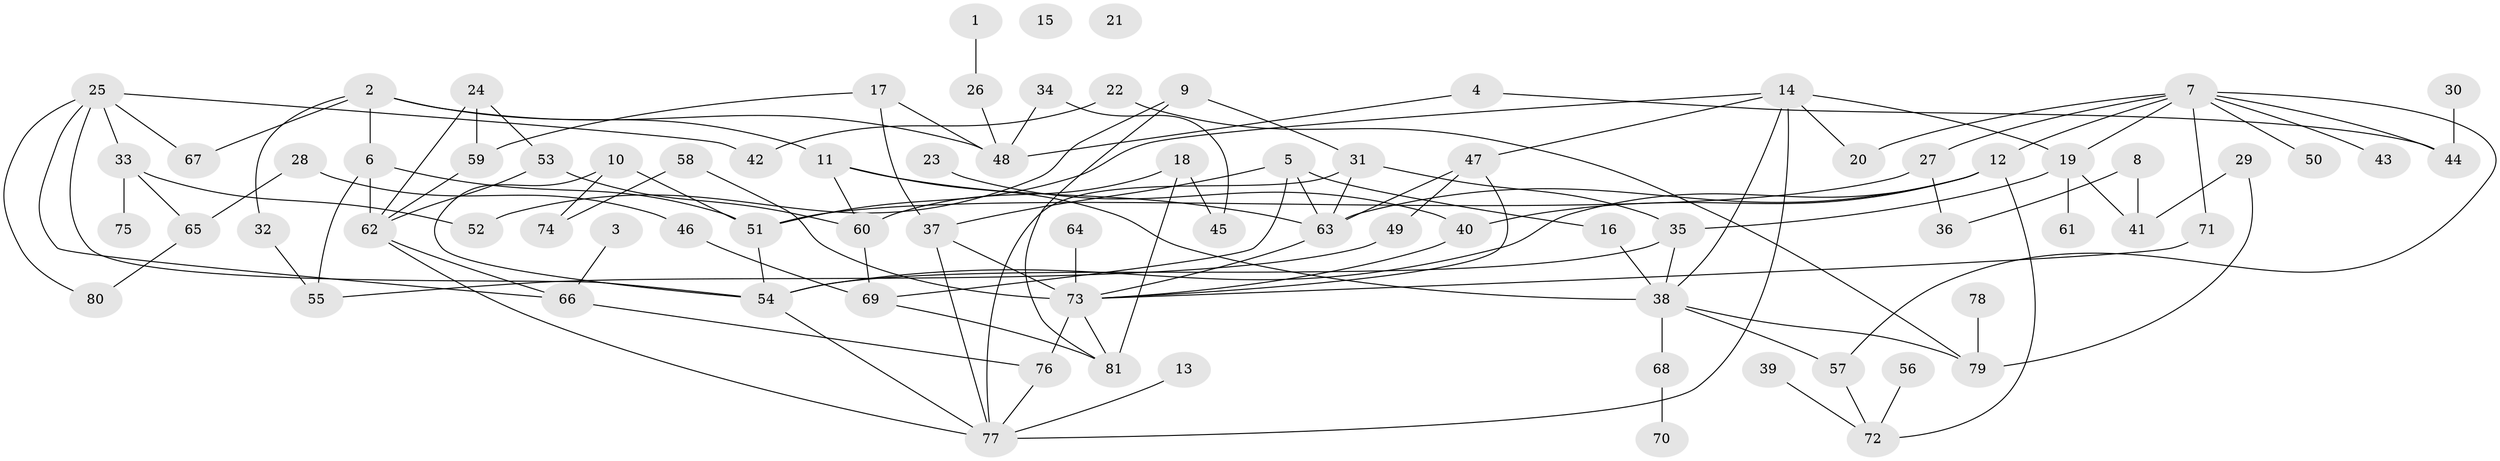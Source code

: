 // coarse degree distribution, {1: 0.19230769230769232, 5: 0.11538461538461539, 2: 0.17307692307692307, 6: 0.057692307692307696, 7: 0.019230769230769232, 9: 0.057692307692307696, 3: 0.19230769230769232, 8: 0.038461538461538464, 0: 0.038461538461538464, 4: 0.09615384615384616, 10: 0.019230769230769232}
// Generated by graph-tools (version 1.1) at 2025/41/03/06/25 10:41:24]
// undirected, 81 vertices, 123 edges
graph export_dot {
graph [start="1"]
  node [color=gray90,style=filled];
  1;
  2;
  3;
  4;
  5;
  6;
  7;
  8;
  9;
  10;
  11;
  12;
  13;
  14;
  15;
  16;
  17;
  18;
  19;
  20;
  21;
  22;
  23;
  24;
  25;
  26;
  27;
  28;
  29;
  30;
  31;
  32;
  33;
  34;
  35;
  36;
  37;
  38;
  39;
  40;
  41;
  42;
  43;
  44;
  45;
  46;
  47;
  48;
  49;
  50;
  51;
  52;
  53;
  54;
  55;
  56;
  57;
  58;
  59;
  60;
  61;
  62;
  63;
  64;
  65;
  66;
  67;
  68;
  69;
  70;
  71;
  72;
  73;
  74;
  75;
  76;
  77;
  78;
  79;
  80;
  81;
  1 -- 26;
  2 -- 6;
  2 -- 11;
  2 -- 32;
  2 -- 48;
  2 -- 67;
  3 -- 66;
  4 -- 44;
  4 -- 48;
  5 -- 16;
  5 -- 37;
  5 -- 63;
  5 -- 69;
  6 -- 51;
  6 -- 55;
  6 -- 62;
  7 -- 12;
  7 -- 19;
  7 -- 20;
  7 -- 27;
  7 -- 43;
  7 -- 44;
  7 -- 50;
  7 -- 57;
  7 -- 71;
  8 -- 36;
  8 -- 41;
  9 -- 31;
  9 -- 52;
  9 -- 81;
  10 -- 51;
  10 -- 54;
  10 -- 74;
  11 -- 38;
  11 -- 60;
  11 -- 63;
  12 -- 40;
  12 -- 54;
  12 -- 63;
  12 -- 72;
  13 -- 77;
  14 -- 19;
  14 -- 20;
  14 -- 38;
  14 -- 47;
  14 -- 51;
  14 -- 77;
  16 -- 38;
  17 -- 37;
  17 -- 48;
  17 -- 59;
  18 -- 45;
  18 -- 60;
  18 -- 81;
  19 -- 35;
  19 -- 41;
  19 -- 61;
  22 -- 42;
  22 -- 79;
  23 -- 40;
  24 -- 53;
  24 -- 59;
  24 -- 62;
  25 -- 33;
  25 -- 42;
  25 -- 54;
  25 -- 66;
  25 -- 67;
  25 -- 80;
  26 -- 48;
  27 -- 36;
  27 -- 51;
  28 -- 46;
  28 -- 65;
  29 -- 41;
  29 -- 79;
  30 -- 44;
  31 -- 35;
  31 -- 63;
  31 -- 77;
  32 -- 55;
  33 -- 52;
  33 -- 65;
  33 -- 75;
  34 -- 45;
  34 -- 48;
  35 -- 38;
  35 -- 54;
  37 -- 73;
  37 -- 77;
  38 -- 57;
  38 -- 68;
  38 -- 79;
  39 -- 72;
  40 -- 73;
  46 -- 69;
  47 -- 49;
  47 -- 63;
  47 -- 73;
  49 -- 55;
  51 -- 54;
  53 -- 60;
  53 -- 62;
  54 -- 77;
  56 -- 72;
  57 -- 72;
  58 -- 73;
  58 -- 74;
  59 -- 62;
  60 -- 69;
  62 -- 66;
  62 -- 77;
  63 -- 73;
  64 -- 73;
  65 -- 80;
  66 -- 76;
  68 -- 70;
  69 -- 81;
  71 -- 73;
  73 -- 76;
  73 -- 81;
  76 -- 77;
  78 -- 79;
}
